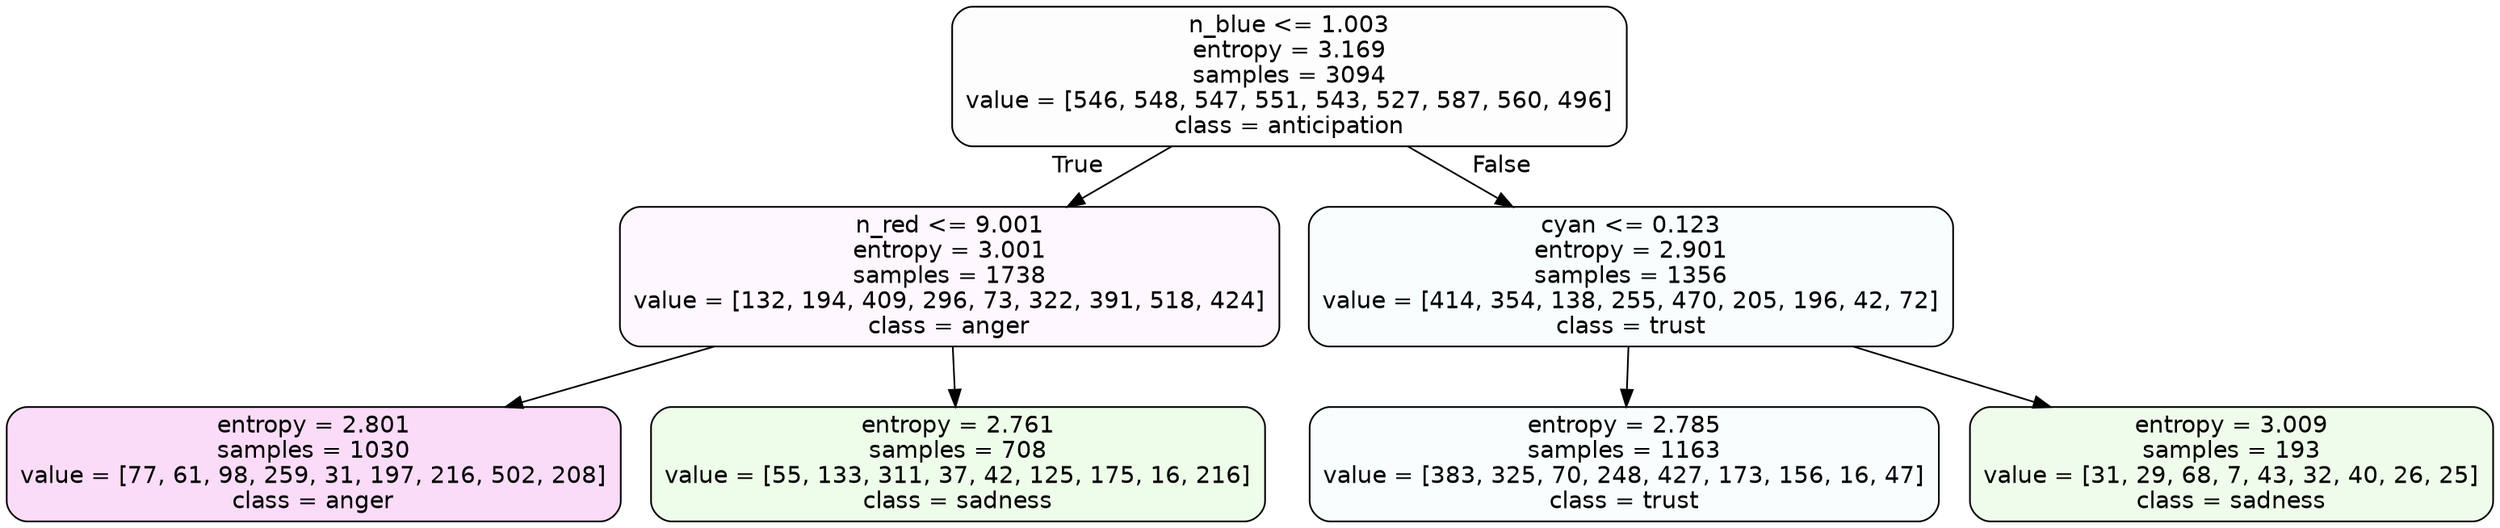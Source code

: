 digraph Tree {
node [shape=box, style="filled, rounded", color="black", fontname=helvetica] ;
edge [fontname=helvetica] ;
0 [label="n_blue <= 1.003\nentropy = 3.169\nsamples = 3094\nvalue = [546, 548, 547, 551, 543, 527, 587, 560, 496]\nclass = anticipation", fillcolor="#8139e502"] ;
1 [label="n_red <= 9.001\nentropy = 3.001\nsamples = 1738\nvalue = [132, 194, 409, 296, 73, 322, 391, 518, 424]\nclass = anger", fillcolor="#e539d70a"] ;
0 -> 1 [labeldistance=2.5, labelangle=45, headlabel="True"] ;
2 [label="entropy = 2.801\nsamples = 1030\nvalue = [77, 61, 98, 259, 31, 197, 216, 502, 208]\nclass = anger", fillcolor="#e539d72d"] ;
1 -> 2 ;
3 [label="entropy = 2.761\nsamples = 708\nvalue = [55, 133, 311, 37, 42, 125, 175, 16, 216]\nclass = sadness", fillcolor="#64e5391b"] ;
1 -> 3 ;
4 [label="cyan <= 0.123\nentropy = 2.901\nsamples = 1356\nvalue = [414, 354, 138, 255, 470, 205, 196, 42, 72]\nclass = trust", fillcolor="#39d7e508"] ;
0 -> 4 [labeldistance=2.5, labelangle=-45, headlabel="False"] ;
5 [label="entropy = 2.785\nsamples = 1163\nvalue = [383, 325, 70, 248, 427, 173, 156, 16, 47]\nclass = trust", fillcolor="#39d7e508"] ;
4 -> 5 ;
6 [label="entropy = 3.009\nsamples = 193\nvalue = [31, 29, 68, 7, 43, 32, 40, 26, 25]\nclass = sadness", fillcolor="#64e53919"] ;
4 -> 6 ;
}